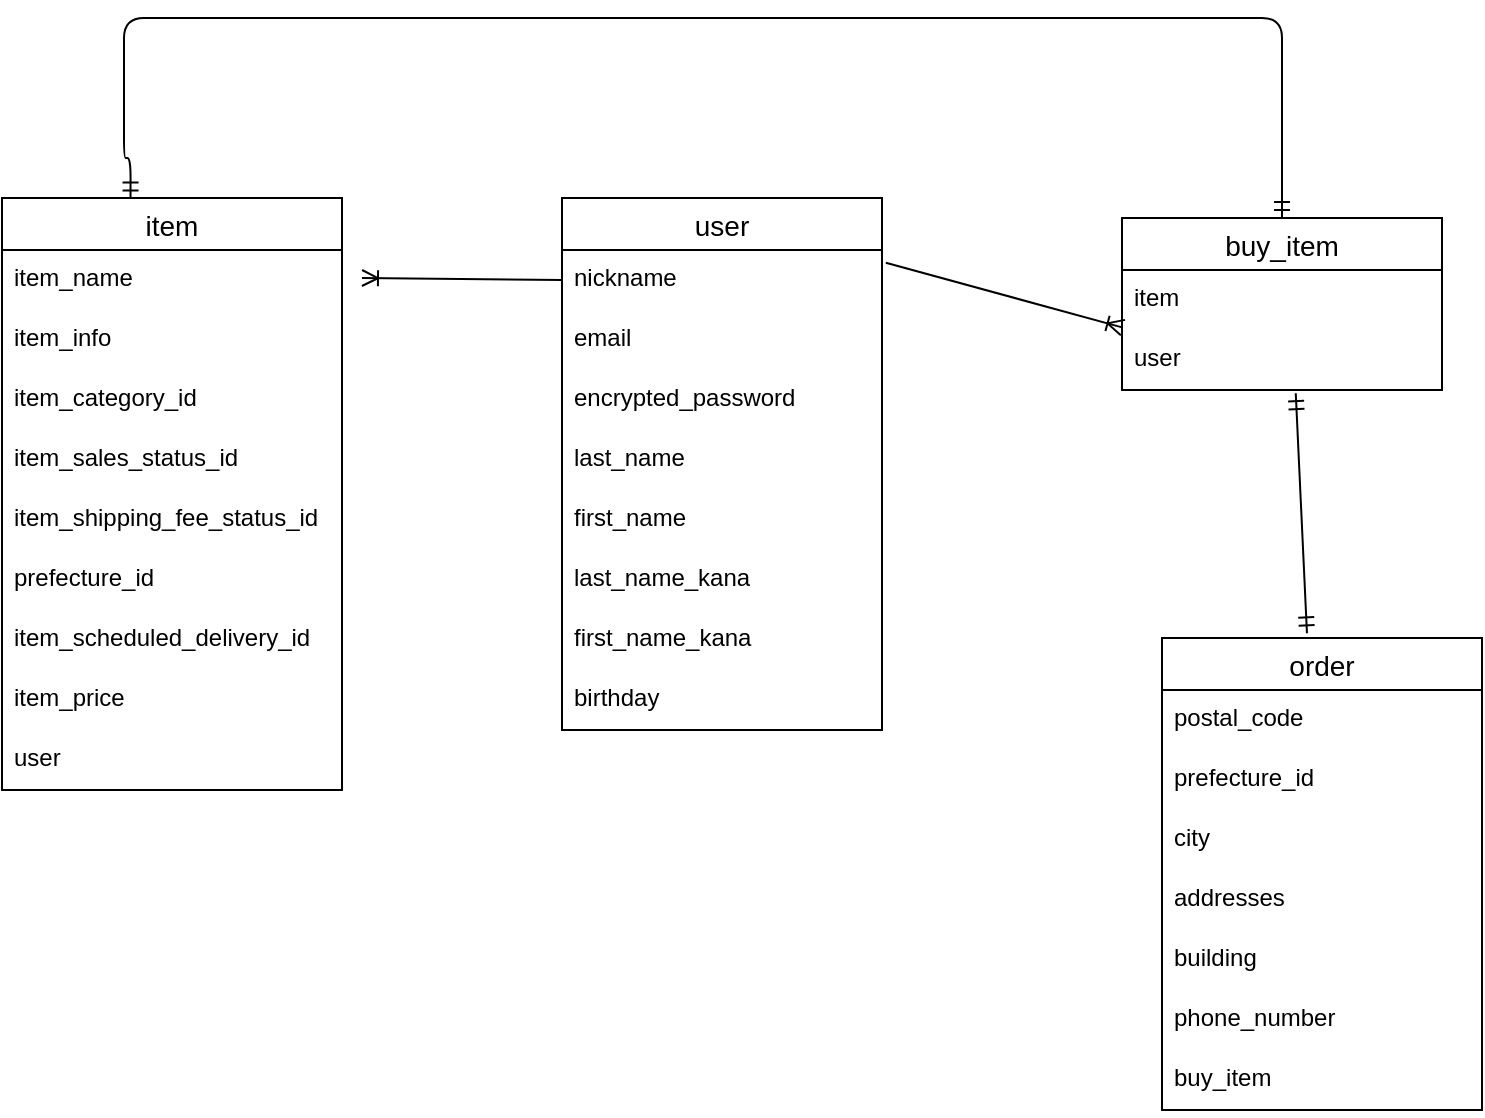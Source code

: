 <mxfile>
    <diagram id="Zqy-RiNalpnEPEmzvBK_" name="ページ1">
        <mxGraphModel dx="400" dy="563" grid="1" gridSize="10" guides="1" tooltips="1" connect="1" arrows="1" fold="1" page="1" pageScale="1" pageWidth="827" pageHeight="1169" math="0" shadow="0">
            <root>
                <mxCell id="0"/>
                <mxCell id="1" parent="0"/>
                <mxCell id="68" value="item" style="swimlane;fontStyle=0;childLayout=stackLayout;horizontal=1;startSize=26;horizontalStack=0;resizeParent=1;resizeParentMax=0;resizeLast=0;collapsible=1;marginBottom=0;align=center;fontSize=14;" vertex="1" parent="1">
                    <mxGeometry x="40" y="110" width="170" height="296" as="geometry"/>
                </mxCell>
                <mxCell id="70" value="item_name" style="text;strokeColor=none;fillColor=none;spacingLeft=4;spacingRight=4;overflow=hidden;rotatable=0;points=[[0,0.5],[1,0.5]];portConstraint=eastwest;fontSize=12;" vertex="1" parent="68">
                    <mxGeometry y="26" width="170" height="30" as="geometry"/>
                </mxCell>
                <mxCell id="71" value="item_info" style="text;strokeColor=none;fillColor=none;spacingLeft=4;spacingRight=4;overflow=hidden;rotatable=0;points=[[0,0.5],[1,0.5]];portConstraint=eastwest;fontSize=12;" vertex="1" parent="68">
                    <mxGeometry y="56" width="170" height="30" as="geometry"/>
                </mxCell>
                <mxCell id="97" value="item_category_id" style="text;strokeColor=none;fillColor=none;spacingLeft=4;spacingRight=4;overflow=hidden;rotatable=0;points=[[0,0.5],[1,0.5]];portConstraint=eastwest;fontSize=12;" vertex="1" parent="68">
                    <mxGeometry y="86" width="170" height="30" as="geometry"/>
                </mxCell>
                <mxCell id="124" value="item_sales_status_id" style="text;strokeColor=none;fillColor=none;spacingLeft=4;spacingRight=4;overflow=hidden;rotatable=0;points=[[0,0.5],[1,0.5]];portConstraint=eastwest;fontSize=12;" vertex="1" parent="68">
                    <mxGeometry y="116" width="170" height="30" as="geometry"/>
                </mxCell>
                <mxCell id="98" value="item_shipping_fee_status_id" style="text;strokeColor=none;fillColor=none;spacingLeft=4;spacingRight=4;overflow=hidden;rotatable=0;points=[[0,0.5],[1,0.5]];portConstraint=eastwest;fontSize=12;" vertex="1" parent="68">
                    <mxGeometry y="146" width="170" height="30" as="geometry"/>
                </mxCell>
                <mxCell id="99" value="prefecture_id" style="text;strokeColor=none;fillColor=none;spacingLeft=4;spacingRight=4;overflow=hidden;rotatable=0;points=[[0,0.5],[1,0.5]];portConstraint=eastwest;fontSize=12;" vertex="1" parent="68">
                    <mxGeometry y="176" width="170" height="30" as="geometry"/>
                </mxCell>
                <mxCell id="100" value="item_scheduled_delivery_id" style="text;strokeColor=none;fillColor=none;spacingLeft=4;spacingRight=4;overflow=hidden;rotatable=0;points=[[0,0.5],[1,0.5]];portConstraint=eastwest;fontSize=12;" vertex="1" parent="68">
                    <mxGeometry y="206" width="170" height="30" as="geometry"/>
                </mxCell>
                <mxCell id="101" value="item_price" style="text;strokeColor=none;fillColor=none;spacingLeft=4;spacingRight=4;overflow=hidden;rotatable=0;points=[[0,0.5],[1,0.5]];portConstraint=eastwest;fontSize=12;" vertex="1" parent="68">
                    <mxGeometry y="236" width="170" height="30" as="geometry"/>
                </mxCell>
                <mxCell id="129" value="user" style="text;strokeColor=none;fillColor=none;spacingLeft=4;spacingRight=4;overflow=hidden;rotatable=0;points=[[0,0.5],[1,0.5]];portConstraint=eastwest;fontSize=12;" vertex="1" parent="68">
                    <mxGeometry y="266" width="170" height="30" as="geometry"/>
                </mxCell>
                <mxCell id="72" value="user" style="swimlane;fontStyle=0;childLayout=stackLayout;horizontal=1;startSize=26;horizontalStack=0;resizeParent=1;resizeParentMax=0;resizeLast=0;collapsible=1;marginBottom=0;align=center;fontSize=14;" vertex="1" parent="1">
                    <mxGeometry x="320" y="110" width="160" height="266" as="geometry"/>
                </mxCell>
                <mxCell id="73" value="nickname" style="text;strokeColor=none;fillColor=none;spacingLeft=4;spacingRight=4;overflow=hidden;rotatable=0;points=[[0,0.5],[1,0.5]];portConstraint=eastwest;fontSize=12;" vertex="1" parent="72">
                    <mxGeometry y="26" width="160" height="30" as="geometry"/>
                </mxCell>
                <mxCell id="74" value="email" style="text;strokeColor=none;fillColor=none;spacingLeft=4;spacingRight=4;overflow=hidden;rotatable=0;points=[[0,0.5],[1,0.5]];portConstraint=eastwest;fontSize=12;" vertex="1" parent="72">
                    <mxGeometry y="56" width="160" height="30" as="geometry"/>
                </mxCell>
                <mxCell id="102" value="encrypted_password" style="text;strokeColor=none;fillColor=none;spacingLeft=4;spacingRight=4;overflow=hidden;rotatable=0;points=[[0,0.5],[1,0.5]];portConstraint=eastwest;fontSize=12;" vertex="1" parent="72">
                    <mxGeometry y="86" width="160" height="30" as="geometry"/>
                </mxCell>
                <mxCell id="103" value="last_name" style="text;strokeColor=none;fillColor=none;spacingLeft=4;spacingRight=4;overflow=hidden;rotatable=0;points=[[0,0.5],[1,0.5]];portConstraint=eastwest;fontSize=12;" vertex="1" parent="72">
                    <mxGeometry y="116" width="160" height="30" as="geometry"/>
                </mxCell>
                <mxCell id="104" value="first_name" style="text;strokeColor=none;fillColor=none;spacingLeft=4;spacingRight=4;overflow=hidden;rotatable=0;points=[[0,0.5],[1,0.5]];portConstraint=eastwest;fontSize=12;" vertex="1" parent="72">
                    <mxGeometry y="146" width="160" height="30" as="geometry"/>
                </mxCell>
                <mxCell id="105" value="last_name_kana" style="text;strokeColor=none;fillColor=none;spacingLeft=4;spacingRight=4;overflow=hidden;rotatable=0;points=[[0,0.5],[1,0.5]];portConstraint=eastwest;fontSize=12;" vertex="1" parent="72">
                    <mxGeometry y="176" width="160" height="30" as="geometry"/>
                </mxCell>
                <mxCell id="106" value="first_name_kana" style="text;strokeColor=none;fillColor=none;spacingLeft=4;spacingRight=4;overflow=hidden;rotatable=0;points=[[0,0.5],[1,0.5]];portConstraint=eastwest;fontSize=12;" vertex="1" parent="72">
                    <mxGeometry y="206" width="160" height="30" as="geometry"/>
                </mxCell>
                <mxCell id="107" value="birthday" style="text;strokeColor=none;fillColor=none;spacingLeft=4;spacingRight=4;overflow=hidden;rotatable=0;points=[[0,0.5],[1,0.5]];portConstraint=eastwest;fontSize=12;" vertex="1" parent="72">
                    <mxGeometry y="236" width="160" height="30" as="geometry"/>
                </mxCell>
                <mxCell id="80" value="order" style="swimlane;fontStyle=0;childLayout=stackLayout;horizontal=1;startSize=26;horizontalStack=0;resizeParent=1;resizeParentMax=0;resizeLast=0;collapsible=1;marginBottom=0;align=center;fontSize=14;" vertex="1" parent="1">
                    <mxGeometry x="620" y="330" width="160" height="236" as="geometry"/>
                </mxCell>
                <mxCell id="108" value="postal_code" style="text;strokeColor=none;fillColor=none;spacingLeft=4;spacingRight=4;overflow=hidden;rotatable=0;points=[[0,0.5],[1,0.5]];portConstraint=eastwest;fontSize=12;" vertex="1" parent="80">
                    <mxGeometry y="26" width="160" height="30" as="geometry"/>
                </mxCell>
                <mxCell id="109" value="prefecture_id" style="text;strokeColor=none;fillColor=none;spacingLeft=4;spacingRight=4;overflow=hidden;rotatable=0;points=[[0,0.5],[1,0.5]];portConstraint=eastwest;fontSize=12;" vertex="1" parent="80">
                    <mxGeometry y="56" width="160" height="30" as="geometry"/>
                </mxCell>
                <mxCell id="110" value="city" style="text;strokeColor=none;fillColor=none;spacingLeft=4;spacingRight=4;overflow=hidden;rotatable=0;points=[[0,0.5],[1,0.5]];portConstraint=eastwest;fontSize=12;" vertex="1" parent="80">
                    <mxGeometry y="86" width="160" height="30" as="geometry"/>
                </mxCell>
                <mxCell id="111" value="addresses" style="text;strokeColor=none;fillColor=none;spacingLeft=4;spacingRight=4;overflow=hidden;rotatable=0;points=[[0,0.5],[1,0.5]];portConstraint=eastwest;fontSize=12;" vertex="1" parent="80">
                    <mxGeometry y="116" width="160" height="30" as="geometry"/>
                </mxCell>
                <mxCell id="112" value="building" style="text;strokeColor=none;fillColor=none;spacingLeft=4;spacingRight=4;overflow=hidden;rotatable=0;points=[[0,0.5],[1,0.5]];portConstraint=eastwest;fontSize=12;" vertex="1" parent="80">
                    <mxGeometry y="146" width="160" height="30" as="geometry"/>
                </mxCell>
                <mxCell id="113" value="phone_number" style="text;strokeColor=none;fillColor=none;spacingLeft=4;spacingRight=4;overflow=hidden;rotatable=0;points=[[0,0.5],[1,0.5]];portConstraint=eastwest;fontSize=12;" vertex="1" parent="80">
                    <mxGeometry y="176" width="160" height="30" as="geometry"/>
                </mxCell>
                <mxCell id="152" value="buy_item" style="text;strokeColor=none;fillColor=none;spacingLeft=4;spacingRight=4;overflow=hidden;rotatable=0;points=[[0,0.5],[1,0.5]];portConstraint=eastwest;fontSize=12;" vertex="1" parent="80">
                    <mxGeometry y="206" width="160" height="30" as="geometry"/>
                </mxCell>
                <mxCell id="118" value="" style="fontSize=12;html=1;endArrow=ERoneToMany;exitX=0;exitY=0.5;exitDx=0;exitDy=0;" edge="1" parent="1" source="73">
                    <mxGeometry width="100" height="100" relative="1" as="geometry">
                        <mxPoint x="290" y="150" as="sourcePoint"/>
                        <mxPoint x="220" y="150" as="targetPoint"/>
                    </mxGeometry>
                </mxCell>
                <mxCell id="136" value="buy_item" style="swimlane;fontStyle=0;childLayout=stackLayout;horizontal=1;startSize=26;horizontalStack=0;resizeParent=1;resizeParentMax=0;resizeLast=0;collapsible=1;marginBottom=0;align=center;fontSize=14;" vertex="1" parent="1">
                    <mxGeometry x="600" y="120" width="160" height="86" as="geometry"/>
                </mxCell>
                <mxCell id="149" value="item" style="text;strokeColor=none;fillColor=none;spacingLeft=4;spacingRight=4;overflow=hidden;rotatable=0;points=[[0,0.5],[1,0.5]];portConstraint=eastwest;fontSize=12;" vertex="1" parent="136">
                    <mxGeometry y="26" width="160" height="30" as="geometry"/>
                </mxCell>
                <mxCell id="137" value="user" style="text;strokeColor=none;fillColor=none;spacingLeft=4;spacingRight=4;overflow=hidden;rotatable=0;points=[[0,0.5],[1,0.5]];portConstraint=eastwest;fontSize=12;" vertex="1" parent="136">
                    <mxGeometry y="56" width="160" height="30" as="geometry"/>
                </mxCell>
                <mxCell id="140" value="" style="fontSize=12;html=1;endArrow=ERoneToMany;exitX=1.012;exitY=0.213;exitDx=0;exitDy=0;exitPerimeter=0;entryX=0.003;entryY=-0.04;entryDx=0;entryDy=0;entryPerimeter=0;" edge="1" parent="1" source="73" target="137">
                    <mxGeometry width="100" height="100" relative="1" as="geometry">
                        <mxPoint x="680.546" y="206" as="sourcePoint"/>
                        <mxPoint x="590" y="151" as="targetPoint"/>
                    </mxGeometry>
                </mxCell>
                <mxCell id="147" value="" style="edgeStyle=orthogonalEdgeStyle;fontSize=12;html=1;endArrow=ERmandOne;startArrow=ERmandOne;exitX=0.378;exitY=0.001;exitDx=0;exitDy=0;exitPerimeter=0;entryX=0.5;entryY=0;entryDx=0;entryDy=0;" edge="1" parent="1" source="68" target="136">
                    <mxGeometry width="100" height="100" relative="1" as="geometry">
                        <mxPoint x="100" y="100" as="sourcePoint"/>
                        <mxPoint x="670" y="20" as="targetPoint"/>
                        <Array as="points">
                            <mxPoint x="101" y="90"/>
                            <mxPoint x="100" y="20"/>
                            <mxPoint x="680" y="20"/>
                        </Array>
                    </mxGeometry>
                </mxCell>
                <mxCell id="148" value="" style="fontSize=12;html=1;endArrow=ERmandOne;startArrow=ERmandOne;entryX=0.543;entryY=1.053;entryDx=0;entryDy=0;entryPerimeter=0;exitX=0.453;exitY=-0.01;exitDx=0;exitDy=0;exitPerimeter=0;" edge="1" parent="1" source="80" target="137">
                    <mxGeometry width="100" height="100" relative="1" as="geometry">
                        <mxPoint x="687" y="320" as="sourcePoint"/>
                        <mxPoint x="480" y="240" as="targetPoint"/>
                    </mxGeometry>
                </mxCell>
            </root>
        </mxGraphModel>
    </diagram>
</mxfile>